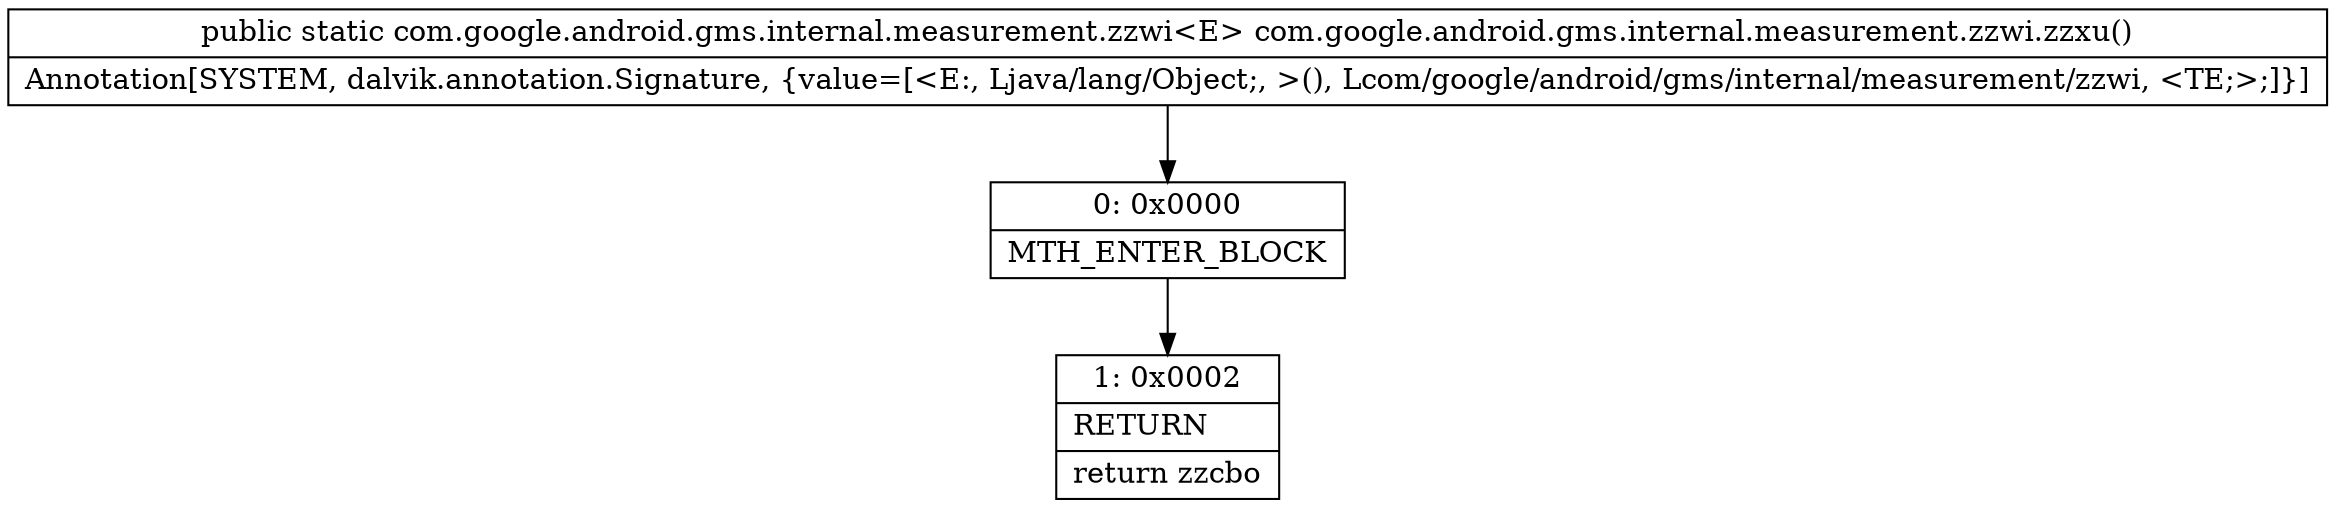 digraph "CFG forcom.google.android.gms.internal.measurement.zzwi.zzxu()Lcom\/google\/android\/gms\/internal\/measurement\/zzwi;" {
Node_0 [shape=record,label="{0\:\ 0x0000|MTH_ENTER_BLOCK\l}"];
Node_1 [shape=record,label="{1\:\ 0x0002|RETURN\l|return zzcbo\l}"];
MethodNode[shape=record,label="{public static com.google.android.gms.internal.measurement.zzwi\<E\> com.google.android.gms.internal.measurement.zzwi.zzxu()  | Annotation[SYSTEM, dalvik.annotation.Signature, \{value=[\<E:, Ljava\/lang\/Object;, \>(), Lcom\/google\/android\/gms\/internal\/measurement\/zzwi, \<TE;\>;]\}]\l}"];
MethodNode -> Node_0;
Node_0 -> Node_1;
}

